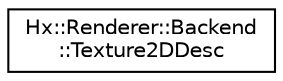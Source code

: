 digraph "Graphical Class Hierarchy"
{
  edge [fontname="Helvetica",fontsize="10",labelfontname="Helvetica",labelfontsize="10"];
  node [fontname="Helvetica",fontsize="10",shape=record];
  rankdir="LR";
  Node0 [label="Hx::Renderer::Backend\l::Texture2DDesc",height=0.2,width=0.4,color="black", fillcolor="white", style="filled",URL="$structHx_1_1Renderer_1_1Backend_1_1Texture2DDesc.html"];
}
